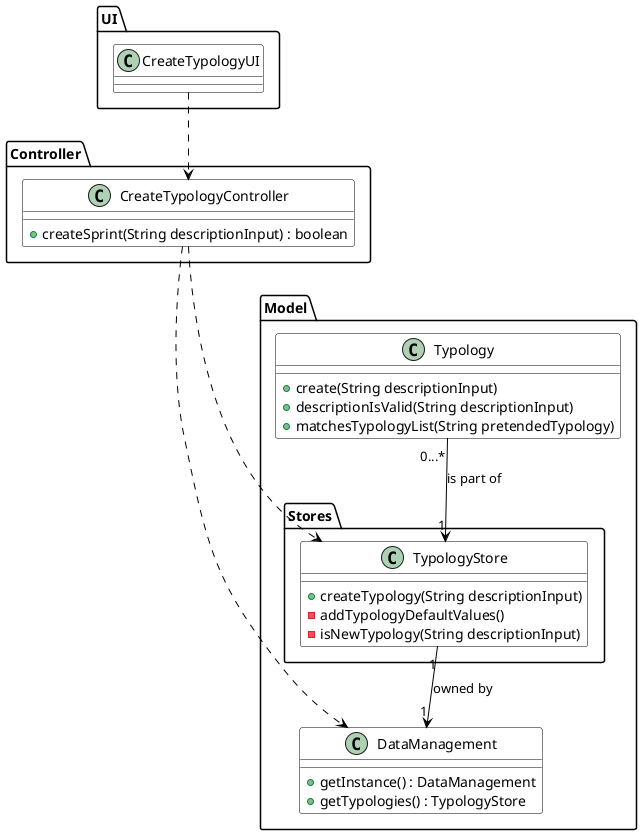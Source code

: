 @startuml
skinparam class {
BackgroundColor #white
ArrowColor #black
BorderColor #black
}

package "UI" {
    class CreateTypologyUI{}
}

package "Controller" {
    class CreateTypologyController {
	    +createSprint(String descriptionInput) : boolean
    }
}

package "Model" {
class DataManagement {
	+getInstance() : DataManagement
	+getTypologies() : TypologyStore
}

class Typology{
    +create(String descriptionInput)
    +descriptionIsValid(String descriptionInput)
    +matchesTypologyList(String pretendedTypology)
}

package "Stores" {
    class TypologyStore {
	    +createTypology(String descriptionInput)
	    -addTypologyDefaultValues()
	    -isNewTypology(String descriptionInput)
    }
}
}

Typology "0...*" --> "1" TypologyStore : is part of
TypologyStore "1"--> "1" DataManagement : owned by
CreateTypologyController ...> DataManagement
CreateTypologyController ...> TypologyStore
CreateTypologyUI ..> CreateTypologyController
@enduml